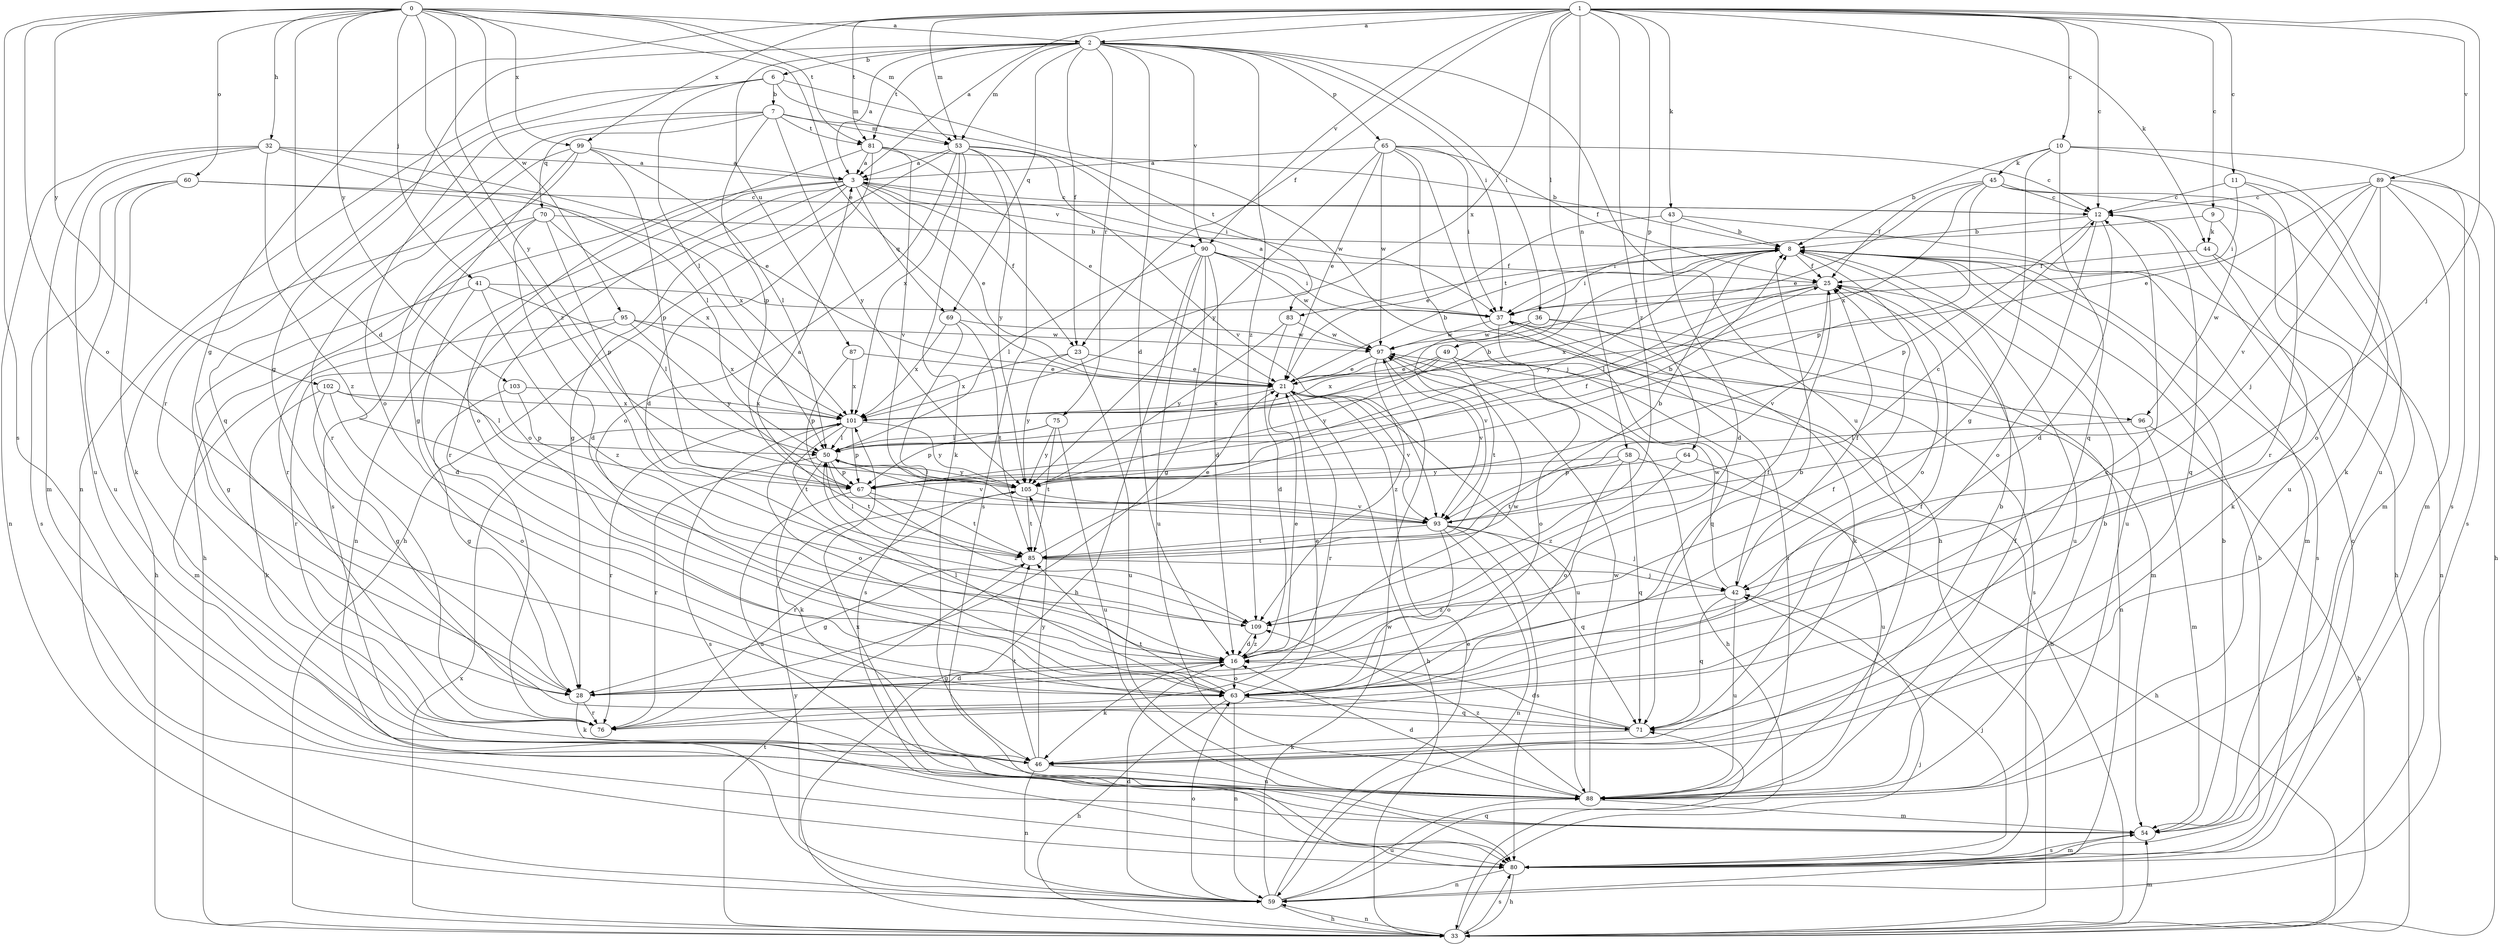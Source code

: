 strict digraph  {
0;
1;
2;
3;
6;
7;
8;
9;
10;
11;
12;
16;
21;
23;
25;
28;
32;
33;
36;
37;
41;
42;
43;
44;
45;
46;
49;
50;
53;
54;
58;
59;
60;
63;
64;
65;
67;
69;
70;
71;
75;
76;
80;
81;
83;
85;
87;
88;
89;
90;
93;
95;
96;
97;
99;
101;
102;
103;
105;
109;
0 -> 2  [label=a];
0 -> 16  [label=d];
0 -> 21  [label=e];
0 -> 32  [label=h];
0 -> 41  [label=j];
0 -> 53  [label=m];
0 -> 60  [label=o];
0 -> 63  [label=o];
0 -> 80  [label=s];
0 -> 81  [label=t];
0 -> 95  [label=w];
0 -> 99  [label=x];
0 -> 102  [label=y];
0 -> 103  [label=y];
0 -> 105  [label=y];
0 -> 109  [label=z];
1 -> 2  [label=a];
1 -> 3  [label=a];
1 -> 9  [label=c];
1 -> 10  [label=c];
1 -> 11  [label=c];
1 -> 12  [label=c];
1 -> 23  [label=f];
1 -> 28  [label=g];
1 -> 42  [label=j];
1 -> 43  [label=k];
1 -> 44  [label=k];
1 -> 49  [label=l];
1 -> 53  [label=m];
1 -> 58  [label=n];
1 -> 64  [label=p];
1 -> 81  [label=t];
1 -> 89  [label=v];
1 -> 90  [label=v];
1 -> 99  [label=x];
1 -> 101  [label=x];
1 -> 109  [label=z];
2 -> 3  [label=a];
2 -> 6  [label=b];
2 -> 16  [label=d];
2 -> 23  [label=f];
2 -> 28  [label=g];
2 -> 36  [label=i];
2 -> 37  [label=i];
2 -> 53  [label=m];
2 -> 65  [label=p];
2 -> 69  [label=q];
2 -> 75  [label=r];
2 -> 81  [label=t];
2 -> 87  [label=u];
2 -> 88  [label=u];
2 -> 90  [label=v];
2 -> 109  [label=z];
3 -> 12  [label=c];
3 -> 21  [label=e];
3 -> 23  [label=f];
3 -> 28  [label=g];
3 -> 33  [label=h];
3 -> 59  [label=n];
3 -> 63  [label=o];
3 -> 69  [label=q];
3 -> 76  [label=r];
3 -> 90  [label=v];
6 -> 7  [label=b];
6 -> 50  [label=l];
6 -> 53  [label=m];
6 -> 59  [label=n];
6 -> 76  [label=r];
6 -> 96  [label=w];
7 -> 53  [label=m];
7 -> 63  [label=o];
7 -> 67  [label=p];
7 -> 70  [label=q];
7 -> 71  [label=q];
7 -> 81  [label=t];
7 -> 83  [label=t];
7 -> 105  [label=y];
8 -> 25  [label=f];
8 -> 37  [label=i];
8 -> 54  [label=m];
8 -> 63  [label=o];
8 -> 80  [label=s];
8 -> 83  [label=t];
8 -> 88  [label=u];
8 -> 105  [label=y];
9 -> 37  [label=i];
9 -> 44  [label=k];
9 -> 96  [label=w];
10 -> 8  [label=b];
10 -> 28  [label=g];
10 -> 45  [label=k];
10 -> 71  [label=q];
10 -> 80  [label=s];
10 -> 88  [label=u];
11 -> 12  [label=c];
11 -> 37  [label=i];
11 -> 46  [label=k];
11 -> 76  [label=r];
12 -> 8  [label=b];
12 -> 16  [label=d];
12 -> 63  [label=o];
12 -> 67  [label=p];
12 -> 71  [label=q];
16 -> 21  [label=e];
16 -> 25  [label=f];
16 -> 28  [label=g];
16 -> 46  [label=k];
16 -> 63  [label=o];
16 -> 97  [label=w];
16 -> 109  [label=z];
21 -> 8  [label=b];
21 -> 33  [label=h];
21 -> 76  [label=r];
21 -> 88  [label=u];
21 -> 93  [label=v];
21 -> 101  [label=x];
23 -> 21  [label=e];
23 -> 88  [label=u];
23 -> 101  [label=x];
23 -> 105  [label=y];
25 -> 37  [label=i];
25 -> 50  [label=l];
25 -> 88  [label=u];
25 -> 93  [label=v];
25 -> 101  [label=x];
28 -> 16  [label=d];
28 -> 25  [label=f];
28 -> 46  [label=k];
28 -> 76  [label=r];
32 -> 3  [label=a];
32 -> 21  [label=e];
32 -> 50  [label=l];
32 -> 54  [label=m];
32 -> 59  [label=n];
32 -> 88  [label=u];
32 -> 109  [label=z];
33 -> 42  [label=j];
33 -> 54  [label=m];
33 -> 59  [label=n];
33 -> 80  [label=s];
33 -> 85  [label=t];
33 -> 101  [label=x];
36 -> 46  [label=k];
36 -> 59  [label=n];
36 -> 93  [label=v];
36 -> 97  [label=w];
37 -> 3  [label=a];
37 -> 54  [label=m];
37 -> 71  [label=q];
37 -> 80  [label=s];
37 -> 97  [label=w];
41 -> 16  [label=d];
41 -> 28  [label=g];
41 -> 37  [label=i];
41 -> 50  [label=l];
41 -> 109  [label=z];
42 -> 25  [label=f];
42 -> 71  [label=q];
42 -> 88  [label=u];
42 -> 97  [label=w];
42 -> 109  [label=z];
43 -> 8  [label=b];
43 -> 16  [label=d];
43 -> 21  [label=e];
43 -> 33  [label=h];
44 -> 25  [label=f];
44 -> 46  [label=k];
44 -> 59  [label=n];
45 -> 12  [label=c];
45 -> 21  [label=e];
45 -> 25  [label=f];
45 -> 54  [label=m];
45 -> 67  [label=p];
45 -> 88  [label=u];
45 -> 101  [label=x];
46 -> 8  [label=b];
46 -> 59  [label=n];
46 -> 85  [label=t];
46 -> 88  [label=u];
46 -> 105  [label=y];
49 -> 21  [label=e];
49 -> 33  [label=h];
49 -> 63  [label=o];
49 -> 85  [label=t];
49 -> 101  [label=x];
49 -> 105  [label=y];
50 -> 8  [label=b];
50 -> 46  [label=k];
50 -> 67  [label=p];
50 -> 76  [label=r];
50 -> 85  [label=t];
50 -> 93  [label=v];
50 -> 105  [label=y];
53 -> 3  [label=a];
53 -> 33  [label=h];
53 -> 37  [label=i];
53 -> 46  [label=k];
53 -> 63  [label=o];
53 -> 80  [label=s];
53 -> 93  [label=v];
53 -> 101  [label=x];
53 -> 105  [label=y];
54 -> 8  [label=b];
54 -> 80  [label=s];
54 -> 101  [label=x];
58 -> 33  [label=h];
58 -> 63  [label=o];
58 -> 71  [label=q];
58 -> 85  [label=t];
58 -> 105  [label=y];
59 -> 16  [label=d];
59 -> 21  [label=e];
59 -> 33  [label=h];
59 -> 63  [label=o];
59 -> 71  [label=q];
59 -> 88  [label=u];
59 -> 97  [label=w];
59 -> 105  [label=y];
60 -> 12  [label=c];
60 -> 46  [label=k];
60 -> 80  [label=s];
60 -> 88  [label=u];
60 -> 101  [label=x];
63 -> 8  [label=b];
63 -> 21  [label=e];
63 -> 33  [label=h];
63 -> 50  [label=l];
63 -> 59  [label=n];
63 -> 71  [label=q];
64 -> 67  [label=p];
64 -> 88  [label=u];
64 -> 109  [label=z];
65 -> 3  [label=a];
65 -> 12  [label=c];
65 -> 21  [label=e];
65 -> 25  [label=f];
65 -> 33  [label=h];
65 -> 37  [label=i];
65 -> 42  [label=j];
65 -> 97  [label=w];
65 -> 105  [label=y];
67 -> 8  [label=b];
67 -> 85  [label=t];
67 -> 88  [label=u];
67 -> 109  [label=z];
69 -> 80  [label=s];
69 -> 85  [label=t];
69 -> 97  [label=w];
69 -> 101  [label=x];
70 -> 8  [label=b];
70 -> 16  [label=d];
70 -> 33  [label=h];
70 -> 67  [label=p];
70 -> 76  [label=r];
70 -> 101  [label=x];
71 -> 16  [label=d];
71 -> 25  [label=f];
71 -> 46  [label=k];
71 -> 85  [label=t];
75 -> 50  [label=l];
75 -> 67  [label=p];
75 -> 85  [label=t];
75 -> 88  [label=u];
75 -> 105  [label=y];
76 -> 12  [label=c];
80 -> 8  [label=b];
80 -> 12  [label=c];
80 -> 33  [label=h];
80 -> 42  [label=j];
80 -> 54  [label=m];
80 -> 59  [label=n];
81 -> 3  [label=a];
81 -> 8  [label=b];
81 -> 16  [label=d];
81 -> 21  [label=e];
81 -> 63  [label=o];
81 -> 93  [label=v];
83 -> 16  [label=d];
83 -> 97  [label=w];
83 -> 105  [label=y];
85 -> 8  [label=b];
85 -> 21  [label=e];
85 -> 28  [label=g];
85 -> 42  [label=j];
85 -> 50  [label=l];
87 -> 21  [label=e];
87 -> 67  [label=p];
87 -> 101  [label=x];
88 -> 8  [label=b];
88 -> 16  [label=d];
88 -> 25  [label=f];
88 -> 37  [label=i];
88 -> 54  [label=m];
88 -> 97  [label=w];
88 -> 109  [label=z];
89 -> 12  [label=c];
89 -> 21  [label=e];
89 -> 33  [label=h];
89 -> 42  [label=j];
89 -> 54  [label=m];
89 -> 63  [label=o];
89 -> 80  [label=s];
89 -> 93  [label=v];
90 -> 16  [label=d];
90 -> 25  [label=f];
90 -> 28  [label=g];
90 -> 33  [label=h];
90 -> 37  [label=i];
90 -> 50  [label=l];
90 -> 88  [label=u];
90 -> 97  [label=w];
93 -> 3  [label=a];
93 -> 12  [label=c];
93 -> 42  [label=j];
93 -> 59  [label=n];
93 -> 63  [label=o];
93 -> 71  [label=q];
93 -> 80  [label=s];
93 -> 85  [label=t];
95 -> 54  [label=m];
95 -> 76  [label=r];
95 -> 97  [label=w];
95 -> 101  [label=x];
95 -> 105  [label=y];
96 -> 33  [label=h];
96 -> 50  [label=l];
96 -> 54  [label=m];
97 -> 21  [label=e];
97 -> 33  [label=h];
97 -> 93  [label=v];
97 -> 109  [label=z];
99 -> 3  [label=a];
99 -> 28  [label=g];
99 -> 50  [label=l];
99 -> 67  [label=p];
99 -> 76  [label=r];
99 -> 80  [label=s];
101 -> 50  [label=l];
101 -> 63  [label=o];
101 -> 67  [label=p];
101 -> 76  [label=r];
101 -> 80  [label=s];
101 -> 85  [label=t];
101 -> 105  [label=y];
102 -> 28  [label=g];
102 -> 46  [label=k];
102 -> 50  [label=l];
102 -> 63  [label=o];
102 -> 101  [label=x];
103 -> 28  [label=g];
103 -> 67  [label=p];
103 -> 101  [label=x];
105 -> 25  [label=f];
105 -> 50  [label=l];
105 -> 76  [label=r];
105 -> 85  [label=t];
105 -> 93  [label=v];
109 -> 16  [label=d];
}

